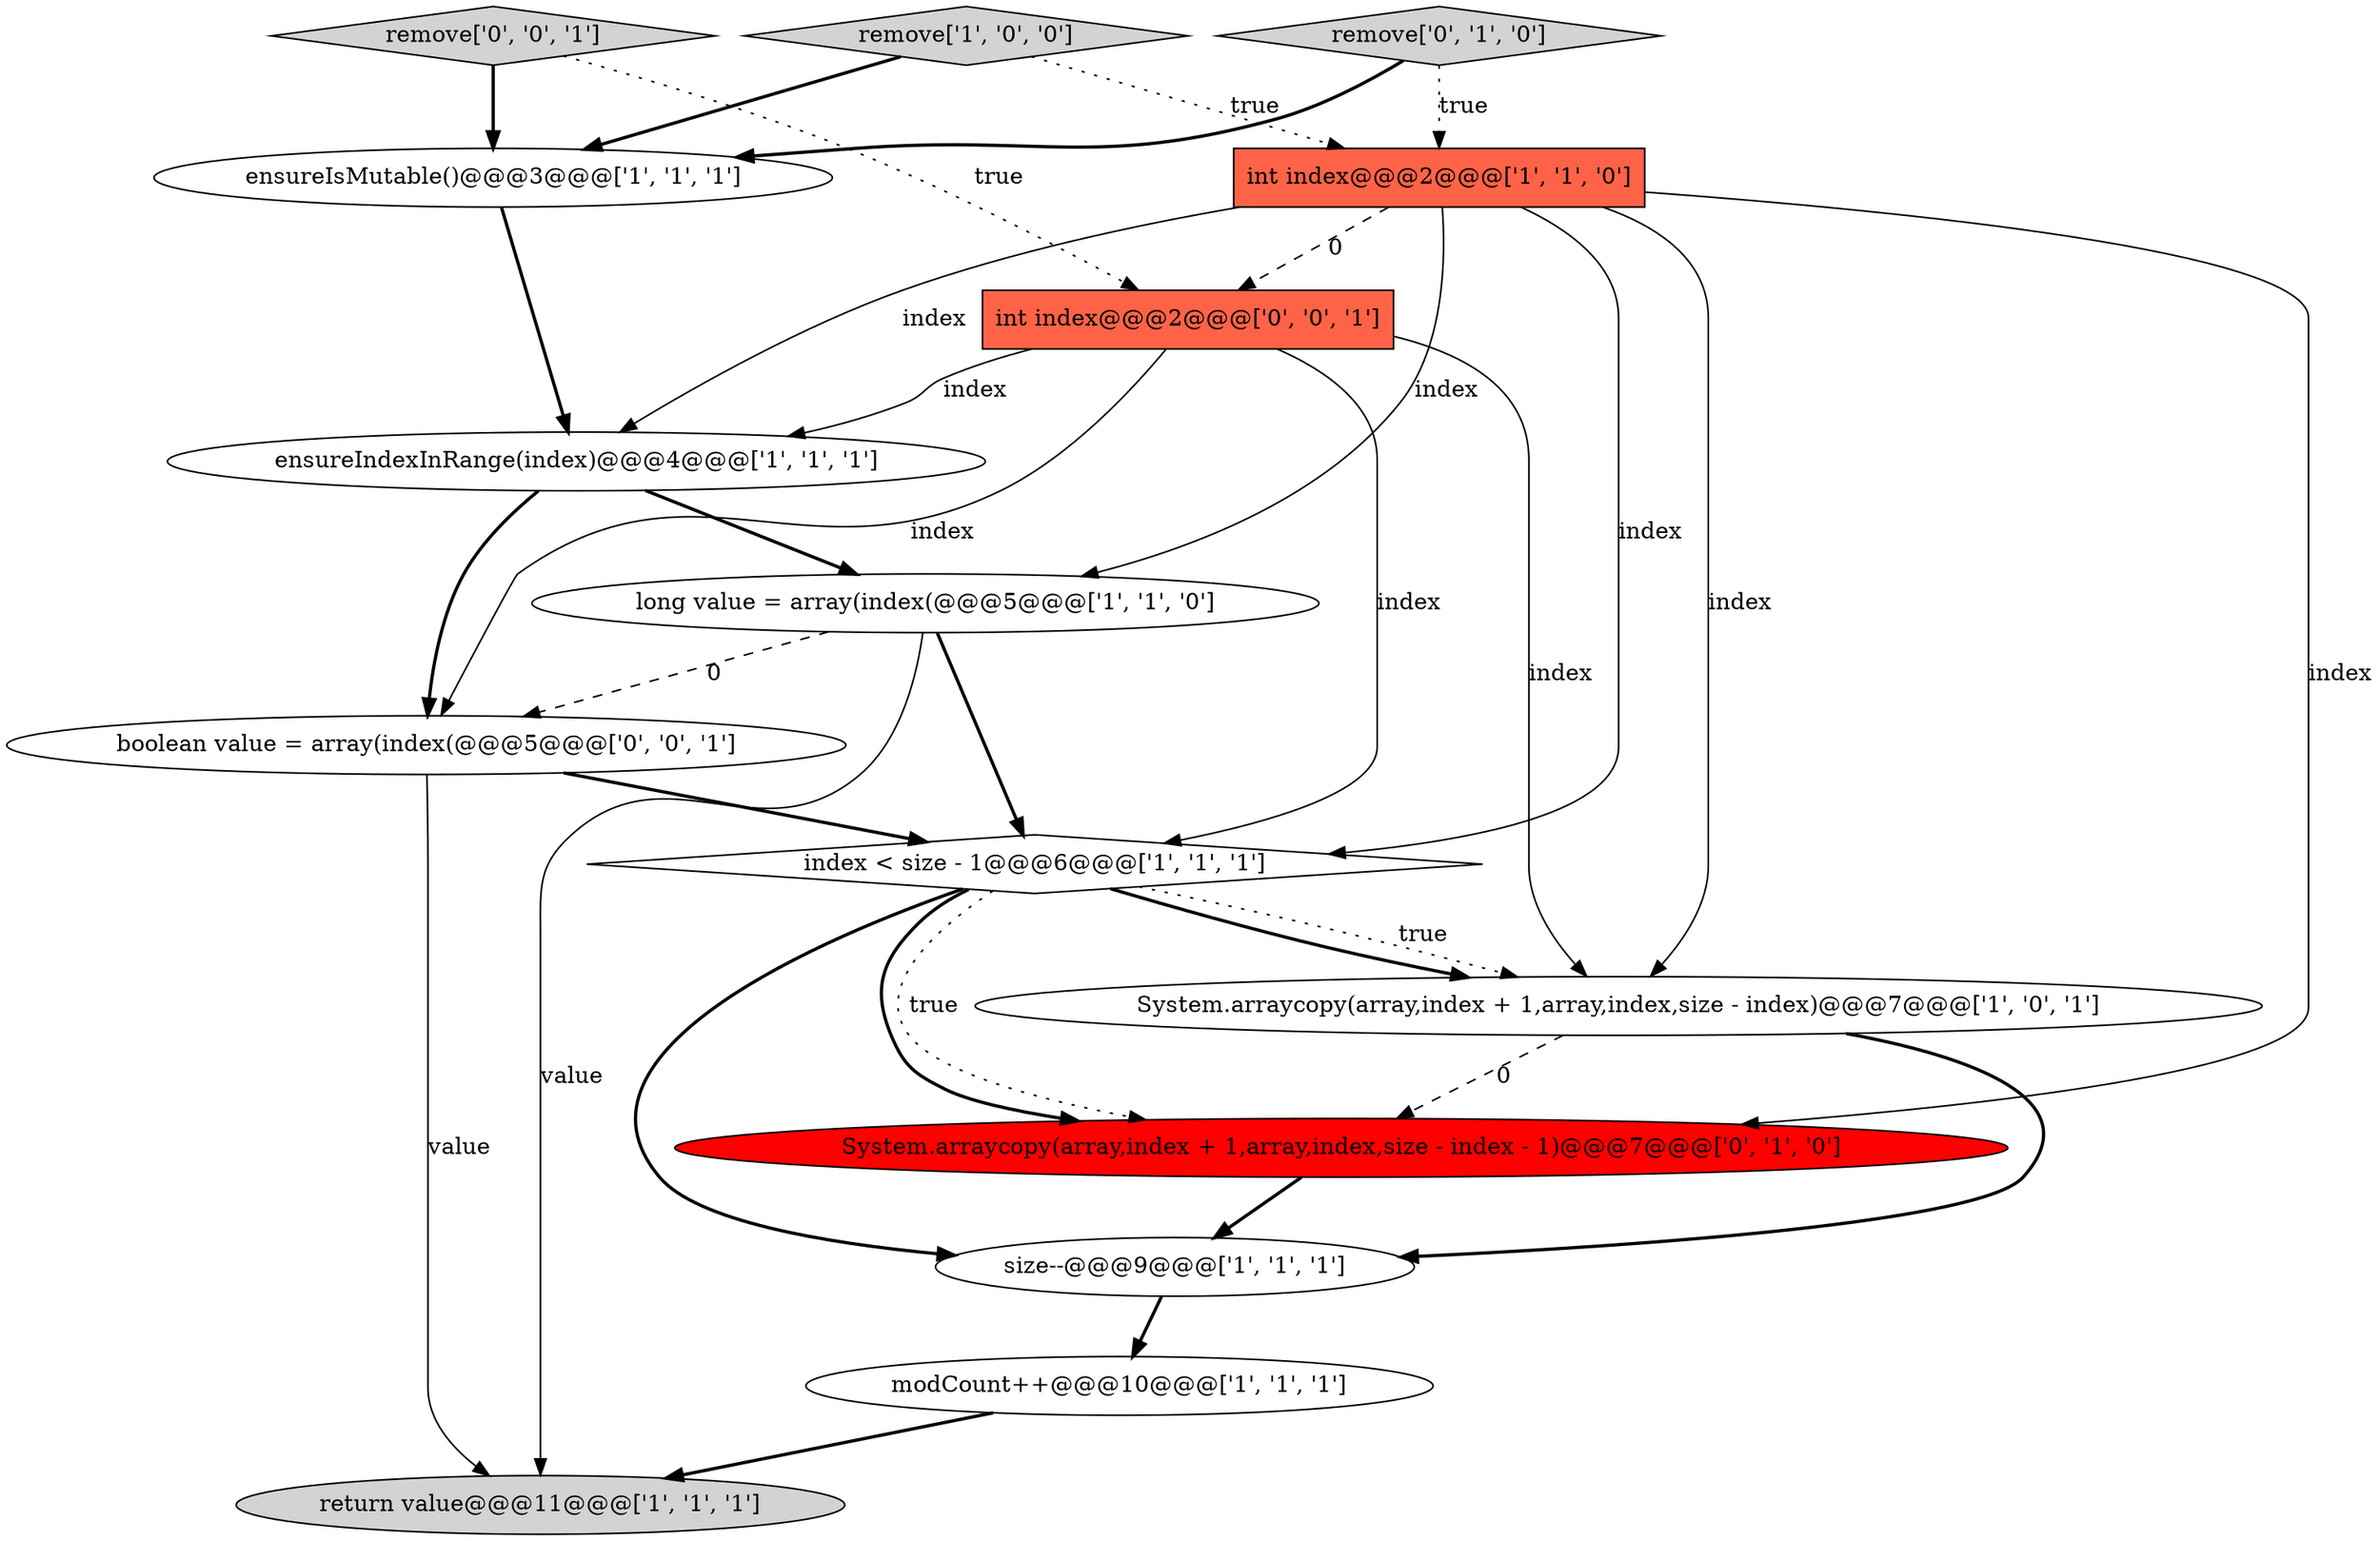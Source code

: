 digraph {
0 [style = filled, label = "ensureIndexInRange(index)@@@4@@@['1', '1', '1']", fillcolor = white, shape = ellipse image = "AAA0AAABBB1BBB"];
14 [style = filled, label = "int index@@@2@@@['0', '0', '1']", fillcolor = tomato, shape = box image = "AAA0AAABBB3BBB"];
9 [style = filled, label = "remove['1', '0', '0']", fillcolor = lightgray, shape = diamond image = "AAA0AAABBB1BBB"];
3 [style = filled, label = "index < size - 1@@@6@@@['1', '1', '1']", fillcolor = white, shape = diamond image = "AAA0AAABBB1BBB"];
4 [style = filled, label = "modCount++@@@10@@@['1', '1', '1']", fillcolor = white, shape = ellipse image = "AAA0AAABBB1BBB"];
10 [style = filled, label = "remove['0', '1', '0']", fillcolor = lightgray, shape = diamond image = "AAA0AAABBB2BBB"];
11 [style = filled, label = "System.arraycopy(array,index + 1,array,index,size - index - 1)@@@7@@@['0', '1', '0']", fillcolor = red, shape = ellipse image = "AAA1AAABBB2BBB"];
2 [style = filled, label = "size--@@@9@@@['1', '1', '1']", fillcolor = white, shape = ellipse image = "AAA0AAABBB1BBB"];
7 [style = filled, label = "int index@@@2@@@['1', '1', '0']", fillcolor = tomato, shape = box image = "AAA0AAABBB1BBB"];
1 [style = filled, label = "return value@@@11@@@['1', '1', '1']", fillcolor = lightgray, shape = ellipse image = "AAA0AAABBB1BBB"];
13 [style = filled, label = "remove['0', '0', '1']", fillcolor = lightgray, shape = diamond image = "AAA0AAABBB3BBB"];
5 [style = filled, label = "ensureIsMutable()@@@3@@@['1', '1', '1']", fillcolor = white, shape = ellipse image = "AAA0AAABBB1BBB"];
6 [style = filled, label = "long value = array(index(@@@5@@@['1', '1', '0']", fillcolor = white, shape = ellipse image = "AAA0AAABBB1BBB"];
8 [style = filled, label = "System.arraycopy(array,index + 1,array,index,size - index)@@@7@@@['1', '0', '1']", fillcolor = white, shape = ellipse image = "AAA0AAABBB1BBB"];
12 [style = filled, label = "boolean value = array(index(@@@5@@@['0', '0', '1']", fillcolor = white, shape = ellipse image = "AAA0AAABBB3BBB"];
3->11 [style = dotted, label="true"];
6->3 [style = bold, label=""];
12->1 [style = solid, label="value"];
0->6 [style = bold, label=""];
6->1 [style = solid, label="value"];
7->14 [style = dashed, label="0"];
0->12 [style = bold, label=""];
14->12 [style = solid, label="index"];
14->8 [style = solid, label="index"];
3->11 [style = bold, label=""];
7->11 [style = solid, label="index"];
2->4 [style = bold, label=""];
11->2 [style = bold, label=""];
7->8 [style = solid, label="index"];
14->0 [style = solid, label="index"];
6->12 [style = dashed, label="0"];
7->0 [style = solid, label="index"];
14->3 [style = solid, label="index"];
10->5 [style = bold, label=""];
3->2 [style = bold, label=""];
5->0 [style = bold, label=""];
8->2 [style = bold, label=""];
3->8 [style = bold, label=""];
13->5 [style = bold, label=""];
9->5 [style = bold, label=""];
4->1 [style = bold, label=""];
12->3 [style = bold, label=""];
7->3 [style = solid, label="index"];
7->6 [style = solid, label="index"];
9->7 [style = dotted, label="true"];
8->11 [style = dashed, label="0"];
3->8 [style = dotted, label="true"];
13->14 [style = dotted, label="true"];
10->7 [style = dotted, label="true"];
}

